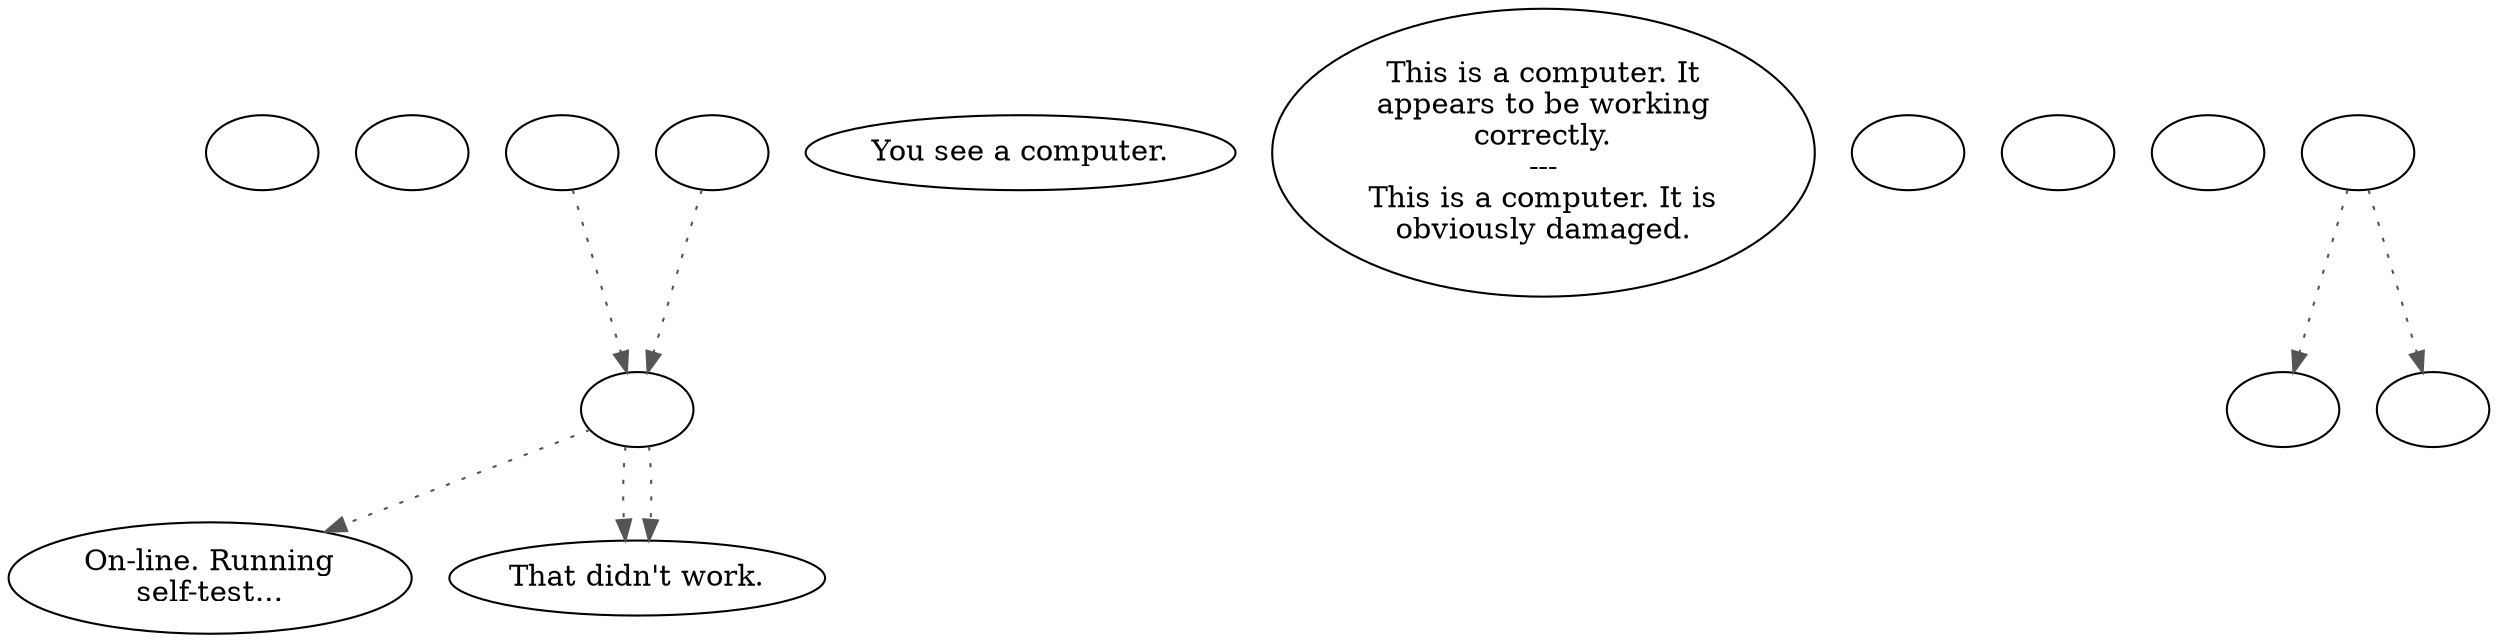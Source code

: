 digraph sscomp {
  "checkPartyMembersNearDoor" [style=filled       fillcolor="#FFFFFF"       color="#000000"]
  "checkPartyMembersNearDoor" [label=""]
  "start" [style=filled       fillcolor="#FFFFFF"       color="#000000"]
  "start" [label=""]
  "use_p_proc" [style=filled       fillcolor="#FFFFFF"       color="#000000"]
  "use_p_proc" -> "use_skill_on_p_proc" [style=dotted color="#555555"]
  "use_p_proc" [label=""]
  "look_at_p_proc" [style=filled       fillcolor="#FFFFFF"       color="#000000"]
  "look_at_p_proc" [label="You see a computer."]
  "description_p_proc" [style=filled       fillcolor="#FFFFFF"       color="#000000"]
  "description_p_proc" [label="This is a computer. It\nappears to be working\ncorrectly.\n---\nThis is a computer. It is\nobviously damaged."]
  "use_skill_on_p_proc" [style=filled       fillcolor="#FFFFFF"       color="#000000"]
  "use_skill_on_p_proc" -> "use_success" [style=dotted color="#555555"]
  "use_skill_on_p_proc" -> "use_fail" [style=dotted color="#555555"]
  "use_skill_on_p_proc" -> "use_fail" [style=dotted color="#555555"]
  "use_skill_on_p_proc" [label=""]
  "use_obj_on_p_proc" [style=filled       fillcolor="#FFFFFF"       color="#000000"]
  "use_obj_on_p_proc" -> "use_skill_on_p_proc" [style=dotted color="#555555"]
  "use_obj_on_p_proc" [label=""]
  "damage_p_proc" [style=filled       fillcolor="#FFFFFF"       color="#000000"]
  "damage_p_proc" [label=""]
  "map_enter_p_proc" [style=filled       fillcolor="#FFFFFF"       color="#000000"]
  "map_enter_p_proc" [label=""]
  "map_update_p_proc" [style=filled       fillcolor="#FFFFFF"       color="#000000"]
  "map_update_p_proc" [label=""]
  "use_fail" [style=filled       fillcolor="#FFFFFF"       color="#000000"]
  "use_fail" [label="That didn't work."]
  "use_success" [style=filled       fillcolor="#FFFFFF"       color="#000000"]
  "use_success" [label="On-line. Running\nself-test..."]
  "loadDestroyed" [style=filled       fillcolor="#FFFFFF"       color="#000000"]
  "loadDestroyed" [label=""]
  "doExplosion" [style=filled       fillcolor="#FFFFFF"       color="#000000"]
  "doExplosion" [label=""]
  "timed_event_p_proc" [style=filled       fillcolor="#FFFFFF"       color="#000000"]
  "timed_event_p_proc" -> "doExplosion" [style=dotted color="#555555"]
  "timed_event_p_proc" -> "loadDestroyed" [style=dotted color="#555555"]
  "timed_event_p_proc" [label=""]
}
